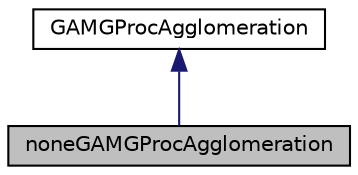 digraph "noneGAMGProcAgglomeration"
{
  bgcolor="transparent";
  edge [fontname="Helvetica",fontsize="10",labelfontname="Helvetica",labelfontsize="10"];
  node [fontname="Helvetica",fontsize="10",shape=record];
  Node0 [label="noneGAMGProcAgglomeration",height=0.2,width=0.4,color="black", fillcolor="grey75", style="filled", fontcolor="black"];
  Node1 -> Node0 [dir="back",color="midnightblue",fontsize="10",style="solid",fontname="Helvetica"];
  Node1 [label="GAMGProcAgglomeration",height=0.2,width=0.4,color="black",URL="$a28025.html",tooltip="Processor agglomeration of GAMGAgglomerations. "];
}
